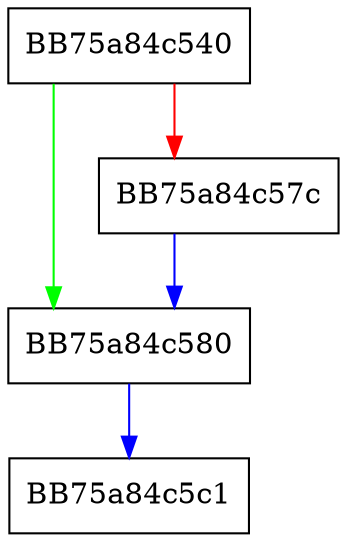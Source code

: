 digraph GetOverallTrafficVolumes {
  node [shape="box"];
  graph [splines=ortho];
  BB75a84c540 -> BB75a84c580 [color="green"];
  BB75a84c540 -> BB75a84c57c [color="red"];
  BB75a84c57c -> BB75a84c580 [color="blue"];
  BB75a84c580 -> BB75a84c5c1 [color="blue"];
}